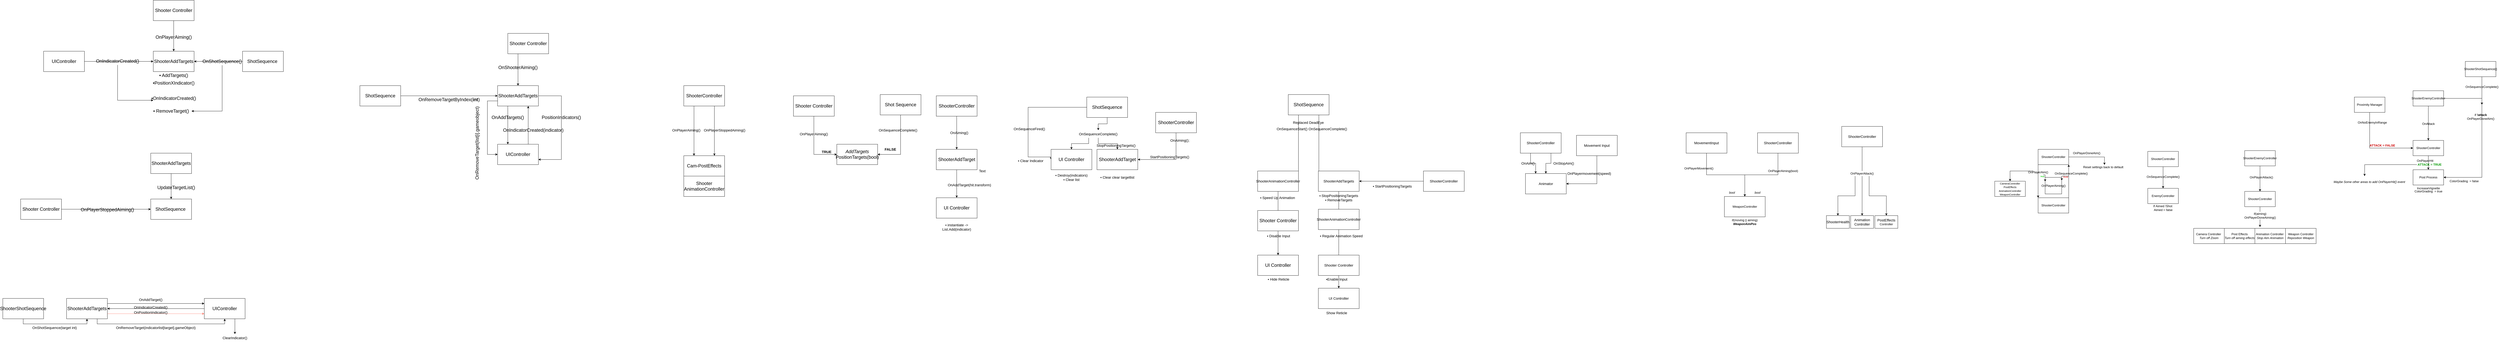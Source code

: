 <mxfile version="14.1.8" type="device"><diagram id="vfDzWjJh1taonCw_QJXi" name="Page-1"><mxGraphModel dx="1287" dy="960" grid="1" gridSize="10" guides="1" tooltips="1" connect="1" arrows="1" fold="1" page="1" pageScale="1" pageWidth="2339" pageHeight="3300" math="1" shadow="0"><root><mxCell id="0"/><mxCell id="1" parent="0"/><mxCell id="fDVJ5qx7Qw4q9_nwmENI-17" value="OnPlayerAiming()" style="whiteSpace=wrap;html=1;aspect=fixed;" parent="1" vertex="1"><mxGeometry x="8617.5" y="1425" width="65" height="65" as="geometry"/></mxCell><mxCell id="y-dFEjMZastk8MvW8q7d-14" style="edgeStyle=orthogonalEdgeStyle;rounded=0;orthogonalLoop=1;jettySize=auto;html=1;exitX=0.5;exitY=1;exitDx=0;exitDy=0;fontSize=18;" parent="1" source="y-dFEjMZastk8MvW8q7d-1" target="y-dFEjMZastk8MvW8q7d-8" edge="1"><mxGeometry relative="1" as="geometry"/></mxCell><mxCell id="y-dFEjMZastk8MvW8q7d-1" value="&lt;font style=&quot;font-size: 18px;&quot;&gt;Shooter Controller&lt;/font&gt;" style="rounded=0;whiteSpace=wrap;html=1;" parent="1" vertex="1"><mxGeometry x="1200" y="730" width="160" height="80" as="geometry"/></mxCell><mxCell id="y-dFEjMZastk8MvW8q7d-6" value="OnPlayerAiming()" style="text;html=1;strokeColor=none;fillColor=none;align=center;verticalAlign=middle;whiteSpace=wrap;rounded=0;fontSize=18;" parent="1" vertex="1"><mxGeometry x="1210" y="860" width="140" height="30" as="geometry"/></mxCell><mxCell id="y-dFEjMZastk8MvW8q7d-8" value="&lt;font style=&quot;font-size: 18px;&quot;&gt;ShooterAddTargets&lt;br&gt;&lt;/font&gt;" style="rounded=0;whiteSpace=wrap;html=1;" parent="1" vertex="1"><mxGeometry x="1200" y="930" width="160" height="80" as="geometry"/></mxCell><mxCell id="y-dFEjMZastk8MvW8q7d-15" value="• AddTargets()" style="text;html=1;strokeColor=none;fillColor=none;align=center;verticalAlign=middle;whiteSpace=wrap;rounded=0;fontSize=18;" parent="1" vertex="1"><mxGeometry x="1210" y="1010" width="140" height="30" as="geometry"/></mxCell><mxCell id="y-dFEjMZastk8MvW8q7d-17" value="•PositionXIndicator()" style="text;html=1;strokeColor=none;fillColor=none;align=center;verticalAlign=middle;whiteSpace=wrap;rounded=0;fontSize=18;" parent="1" vertex="1"><mxGeometry x="1210" y="1040" width="140" height="30" as="geometry"/></mxCell><mxCell id="y-dFEjMZastk8MvW8q7d-20" style="edgeStyle=orthogonalEdgeStyle;rounded=0;orthogonalLoop=1;jettySize=auto;html=1;exitX=1;exitY=0.5;exitDx=0;exitDy=0;fontSize=18;" parent="1" source="y-dFEjMZastk8MvW8q7d-18" target="y-dFEjMZastk8MvW8q7d-8" edge="1"><mxGeometry relative="1" as="geometry"/></mxCell><mxCell id="y-dFEjMZastk8MvW8q7d-18" value="&lt;font style=&quot;font-size: 18px;&quot;&gt;UIController&lt;br&gt;&lt;/font&gt;" style="rounded=0;whiteSpace=wrap;html=1;" parent="1" vertex="1"><mxGeometry x="770" y="930" width="160" height="80" as="geometry"/></mxCell><mxCell id="y-dFEjMZastk8MvW8q7d-28" style="edgeStyle=orthogonalEdgeStyle;rounded=0;orthogonalLoop=1;jettySize=auto;html=1;exitX=0.5;exitY=1;exitDx=0;exitDy=0;entryX=0;entryY=0.75;entryDx=0;entryDy=0;fontSize=18;" parent="1" source="y-dFEjMZastk8MvW8q7d-19" target="y-dFEjMZastk8MvW8q7d-27" edge="1"><mxGeometry relative="1" as="geometry"/></mxCell><mxCell id="y-dFEjMZastk8MvW8q7d-19" value="OnIndicatorCreated()" style="text;html=1;strokeColor=none;fillColor=none;align=center;verticalAlign=middle;whiteSpace=wrap;rounded=0;fontSize=18;" parent="1" vertex="1"><mxGeometry x="990" y="954" width="140" height="30" as="geometry"/></mxCell><mxCell id="y-dFEjMZastk8MvW8q7d-22" style="edgeStyle=orthogonalEdgeStyle;rounded=0;orthogonalLoop=1;jettySize=auto;html=1;exitX=0;exitY=0.5;exitDx=0;exitDy=0;fontSize=18;" parent="1" source="y-dFEjMZastk8MvW8q7d-21" target="y-dFEjMZastk8MvW8q7d-8" edge="1"><mxGeometry relative="1" as="geometry"/></mxCell><mxCell id="y-dFEjMZastk8MvW8q7d-21" value="&lt;font style=&quot;font-size: 18px;&quot;&gt;ShotSequence&amp;nbsp;&lt;br&gt;&lt;/font&gt;" style="rounded=0;whiteSpace=wrap;html=1;" parent="1" vertex="1"><mxGeometry x="1550" y="930" width="160" height="80" as="geometry"/></mxCell><mxCell id="y-dFEjMZastk8MvW8q7d-26" style="edgeStyle=orthogonalEdgeStyle;rounded=0;orthogonalLoop=1;jettySize=auto;html=1;exitX=0.5;exitY=1;exitDx=0;exitDy=0;entryX=1;entryY=0.5;entryDx=0;entryDy=0;fontSize=18;" parent="1" source="y-dFEjMZastk8MvW8q7d-23" target="y-dFEjMZastk8MvW8q7d-24" edge="1"><mxGeometry relative="1" as="geometry"/></mxCell><mxCell id="y-dFEjMZastk8MvW8q7d-23" value="OnShotSequence()" style="text;html=1;strokeColor=none;fillColor=none;align=center;verticalAlign=middle;whiteSpace=wrap;rounded=0;fontSize=18;" parent="1" vertex="1"><mxGeometry x="1400" y="955" width="140" height="30" as="geometry"/></mxCell><mxCell id="y-dFEjMZastk8MvW8q7d-24" value="• RemoveTarget()" style="text;html=1;strokeColor=none;fillColor=none;align=center;verticalAlign=middle;whiteSpace=wrap;rounded=0;fontSize=18;" parent="1" vertex="1"><mxGeometry x="1190" y="1150" width="160" height="30" as="geometry"/></mxCell><mxCell id="y-dFEjMZastk8MvW8q7d-27" value="•OnIndicatorCreated()" style="text;html=1;strokeColor=none;fillColor=none;align=center;verticalAlign=middle;whiteSpace=wrap;rounded=0;fontSize=18;" parent="1" vertex="1"><mxGeometry x="1200" y="1100" width="160" height="30" as="geometry"/></mxCell><mxCell id="y-dFEjMZastk8MvW8q7d-31" value="&lt;font style=&quot;font-size: 18px;&quot;&gt;ShotSequence&amp;nbsp;&lt;br&gt;&lt;/font&gt;" style="rounded=0;whiteSpace=wrap;html=1;" parent="1" vertex="1"><mxGeometry x="1190" y="1510" width="160" height="80" as="geometry"/></mxCell><mxCell id="y-dFEjMZastk8MvW8q7d-33" style="edgeStyle=orthogonalEdgeStyle;rounded=0;orthogonalLoop=1;jettySize=auto;html=1;exitX=0.5;exitY=1;exitDx=0;exitDy=0;fontSize=18;" parent="1" source="y-dFEjMZastk8MvW8q7d-32" target="y-dFEjMZastk8MvW8q7d-31" edge="1"><mxGeometry relative="1" as="geometry"/></mxCell><mxCell id="y-dFEjMZastk8MvW8q7d-32" value="&lt;font style=&quot;font-size: 18px;&quot;&gt;ShooterAddTargets&lt;br&gt;&lt;/font&gt;" style="rounded=0;whiteSpace=wrap;html=1;" parent="1" vertex="1"><mxGeometry x="1190" y="1330" width="160" height="80" as="geometry"/></mxCell><mxCell id="y-dFEjMZastk8MvW8q7d-34" value="UpdateTargetList()" style="text;html=1;strokeColor=none;fillColor=none;align=center;verticalAlign=middle;whiteSpace=wrap;rounded=0;fontSize=18;" parent="1" vertex="1"><mxGeometry x="1210" y="1450" width="160" height="30" as="geometry"/></mxCell><mxCell id="y-dFEjMZastk8MvW8q7d-38" style="edgeStyle=orthogonalEdgeStyle;rounded=0;orthogonalLoop=1;jettySize=auto;html=1;exitX=1;exitY=0.5;exitDx=0;exitDy=0;fontSize=18;" parent="1" source="y-dFEjMZastk8MvW8q7d-36" target="y-dFEjMZastk8MvW8q7d-31" edge="1"><mxGeometry relative="1" as="geometry"/></mxCell><mxCell id="y-dFEjMZastk8MvW8q7d-36" value="&lt;font style=&quot;font-size: 18px;&quot;&gt;Shooter Controller&lt;/font&gt;" style="rounded=0;whiteSpace=wrap;html=1;" parent="1" vertex="1"><mxGeometry x="680" y="1510" width="160" height="80" as="geometry"/></mxCell><mxCell id="y-dFEjMZastk8MvW8q7d-37" value="OnPlayerStoppedAiming()" style="text;html=1;strokeColor=none;fillColor=none;align=center;verticalAlign=middle;whiteSpace=wrap;rounded=0;fontSize=18;" parent="1" vertex="1"><mxGeometry x="940" y="1537" width="160" height="30" as="geometry"/></mxCell><mxCell id="y-dFEjMZastk8MvW8q7d-54" style="edgeStyle=orthogonalEdgeStyle;rounded=0;orthogonalLoop=1;jettySize=auto;html=1;exitX=0;exitY=0.5;exitDx=0;exitDy=0;fontSize=14;" parent="1" source="y-dFEjMZastk8MvW8q7d-40" target="y-dFEjMZastk8MvW8q7d-41" edge="1"><mxGeometry relative="1" as="geometry"/></mxCell><mxCell id="y-dFEjMZastk8MvW8q7d-80" style="edgeStyle=orthogonalEdgeStyle;rounded=0;orthogonalLoop=1;jettySize=auto;html=1;exitX=0.75;exitY=1;exitDx=0;exitDy=0;fontSize=14;strokeColor=#000000;" parent="1" source="y-dFEjMZastk8MvW8q7d-40" target="y-dFEjMZastk8MvW8q7d-73" edge="1"><mxGeometry relative="1" as="geometry"/></mxCell><mxCell id="y-dFEjMZastk8MvW8q7d-40" value="&lt;font style=&quot;font-size: 18px;&quot;&gt;UIController&lt;br&gt;&lt;/font&gt;" style="rounded=0;whiteSpace=wrap;html=1;" parent="1" vertex="1"><mxGeometry x="1400" y="1900" width="160" height="80" as="geometry"/></mxCell><mxCell id="y-dFEjMZastk8MvW8q7d-51" style="edgeStyle=orthogonalEdgeStyle;rounded=0;orthogonalLoop=1;jettySize=auto;html=1;exitX=1;exitY=0.25;exitDx=0;exitDy=0;entryX=0;entryY=0.25;entryDx=0;entryDy=0;fontSize=14;" parent="1" source="y-dFEjMZastk8MvW8q7d-41" target="y-dFEjMZastk8MvW8q7d-40" edge="1"><mxGeometry relative="1" as="geometry"/></mxCell><mxCell id="y-dFEjMZastk8MvW8q7d-57" style="edgeStyle=orthogonalEdgeStyle;rounded=0;orthogonalLoop=1;jettySize=auto;html=1;exitX=1;exitY=0.75;exitDx=0;exitDy=0;entryX=0;entryY=0.75;entryDx=0;entryDy=0;fontSize=14;strokeColor=#FF8375;" parent="1" source="y-dFEjMZastk8MvW8q7d-41" target="y-dFEjMZastk8MvW8q7d-40" edge="1"><mxGeometry relative="1" as="geometry"/></mxCell><mxCell id="y-dFEjMZastk8MvW8q7d-77" style="edgeStyle=orthogonalEdgeStyle;rounded=0;orthogonalLoop=1;jettySize=auto;html=1;exitX=0.75;exitY=1;exitDx=0;exitDy=0;entryX=0.5;entryY=1;entryDx=0;entryDy=0;fontSize=14;strokeColor=#000000;" parent="1" source="y-dFEjMZastk8MvW8q7d-41" target="y-dFEjMZastk8MvW8q7d-40" edge="1"><mxGeometry relative="1" as="geometry"/></mxCell><mxCell id="y-dFEjMZastk8MvW8q7d-41" value="&lt;font style=&quot;font-size: 18px;&quot;&gt;ShooterAddTargets&lt;br&gt;&lt;/font&gt;" style="rounded=0;whiteSpace=wrap;html=1;" parent="1" vertex="1"><mxGeometry x="860" y="1900" width="160" height="80" as="geometry"/></mxCell><mxCell id="y-dFEjMZastk8MvW8q7d-52" value="OnAddTarget()" style="text;html=1;strokeColor=none;fillColor=none;align=center;verticalAlign=middle;whiteSpace=wrap;rounded=0;fontSize=14;" parent="1" vertex="1"><mxGeometry x="1160" y="1890" width="60" height="30" as="geometry"/></mxCell><mxCell id="y-dFEjMZastk8MvW8q7d-55" value="OnIndicatorCreated()" style="text;html=1;strokeColor=none;fillColor=none;align=center;verticalAlign=middle;whiteSpace=wrap;rounded=0;fontSize=14;" parent="1" vertex="1"><mxGeometry x="1160" y="1922" width="60" height="25" as="geometry"/></mxCell><mxCell id="y-dFEjMZastk8MvW8q7d-58" value="OnPositionIndicator()" style="text;html=1;strokeColor=none;fillColor=none;align=center;verticalAlign=middle;whiteSpace=wrap;rounded=0;fontSize=14;" parent="1" vertex="1"><mxGeometry x="1160" y="1942" width="60" height="25" as="geometry"/></mxCell><mxCell id="y-dFEjMZastk8MvW8q7d-64" value="OnShotSequence(target int)&amp;nbsp;" style="text;html=1;strokeColor=none;fillColor=none;align=center;verticalAlign=middle;whiteSpace=wrap;rounded=0;fontSize=14;" parent="1" vertex="1"><mxGeometry x="720" y="2000" width="190" height="30" as="geometry"/></mxCell><mxCell id="y-dFEjMZastk8MvW8q7d-73" value="ClearIndicator()" style="text;html=1;strokeColor=none;fillColor=none;align=center;verticalAlign=middle;whiteSpace=wrap;rounded=0;fontSize=14;" parent="1" vertex="1"><mxGeometry x="1490" y="2040" width="60" height="30" as="geometry"/></mxCell><mxCell id="y-dFEjMZastk8MvW8q7d-76" style="edgeStyle=orthogonalEdgeStyle;rounded=0;orthogonalLoop=1;jettySize=auto;html=1;exitX=0.5;exitY=1;exitDx=0;exitDy=0;entryX=0.5;entryY=1;entryDx=0;entryDy=0;fontSize=14;strokeColor=#000000;" parent="1" source="y-dFEjMZastk8MvW8q7d-75" target="y-dFEjMZastk8MvW8q7d-41" edge="1"><mxGeometry relative="1" as="geometry"/></mxCell><mxCell id="y-dFEjMZastk8MvW8q7d-75" value="&lt;font style=&quot;font-size: 18px;&quot;&gt;ShooterShotSequence&lt;br&gt;&lt;/font&gt;" style="rounded=0;whiteSpace=wrap;html=1;" parent="1" vertex="1"><mxGeometry x="610" y="1900" width="160" height="80" as="geometry"/></mxCell><mxCell id="y-dFEjMZastk8MvW8q7d-78" value="OnRemoveTarget(indicatorlist[target].gameObject)" style="text;html=1;strokeColor=none;fillColor=none;align=center;verticalAlign=middle;whiteSpace=wrap;rounded=0;fontSize=14;" parent="1" vertex="1"><mxGeometry x="1180" y="2000" width="60" height="30" as="geometry"/></mxCell><mxCell id="y-dFEjMZastk8MvW8q7d-82" style="edgeStyle=orthogonalEdgeStyle;rounded=0;orthogonalLoop=1;jettySize=auto;html=1;exitX=0.25;exitY=1;exitDx=0;exitDy=0;fontSize=14;strokeColor=#000000;" parent="1" source="y-dFEjMZastk8MvW8q7d-81" target="y-dFEjMZastk8MvW8q7d-86" edge="1"><mxGeometry relative="1" as="geometry"><mxPoint x="2630" y="1055" as="targetPoint"/></mxGeometry></mxCell><mxCell id="y-dFEjMZastk8MvW8q7d-81" value="&lt;font style=&quot;font-size: 18px;&quot;&gt;Shooter Controller&lt;/font&gt;" style="rounded=0;whiteSpace=wrap;html=1;" parent="1" vertex="1"><mxGeometry x="2590" y="860" width="160" height="80" as="geometry"/></mxCell><mxCell id="y-dFEjMZastk8MvW8q7d-83" value="OnShooterAiming()" style="text;html=1;strokeColor=none;fillColor=none;align=center;verticalAlign=middle;whiteSpace=wrap;rounded=0;fontSize=18;" parent="1" vertex="1"><mxGeometry x="2560" y="979" width="140" height="30" as="geometry"/></mxCell><mxCell id="y-dFEjMZastk8MvW8q7d-89" style="edgeStyle=orthogonalEdgeStyle;rounded=0;orthogonalLoop=1;jettySize=auto;html=1;exitX=0.25;exitY=1;exitDx=0;exitDy=0;fontSize=14;strokeColor=#000000;entryX=0.25;entryY=0;entryDx=0;entryDy=0;" parent="1" source="y-dFEjMZastk8MvW8q7d-86" target="y-dFEjMZastk8MvW8q7d-91" edge="1"><mxGeometry relative="1" as="geometry"><mxPoint x="2590" y="1245" as="targetPoint"/></mxGeometry></mxCell><mxCell id="y-dFEjMZastk8MvW8q7d-94" style="edgeStyle=orthogonalEdgeStyle;rounded=0;orthogonalLoop=1;jettySize=auto;html=1;exitX=1;exitY=0.5;exitDx=0;exitDy=0;entryX=1;entryY=0.75;entryDx=0;entryDy=0;fontSize=14;strokeColor=#000000;" parent="1" source="y-dFEjMZastk8MvW8q7d-86" target="y-dFEjMZastk8MvW8q7d-91" edge="1"><mxGeometry relative="1" as="geometry"><Array as="points"><mxPoint x="2800" y="1105"/><mxPoint x="2800" y="1355"/></Array></mxGeometry></mxCell><mxCell id="y-dFEjMZastk8MvW8q7d-100" style="edgeStyle=orthogonalEdgeStyle;rounded=0;orthogonalLoop=1;jettySize=auto;html=1;exitX=0;exitY=0.75;exitDx=0;exitDy=0;entryX=0;entryY=0.5;entryDx=0;entryDy=0;fontSize=14;strokeColor=#000000;" parent="1" source="y-dFEjMZastk8MvW8q7d-86" target="y-dFEjMZastk8MvW8q7d-91" edge="1"><mxGeometry relative="1" as="geometry"><Array as="points"><mxPoint x="2510" y="1125"/><mxPoint x="2510" y="1335"/></Array></mxGeometry></mxCell><mxCell id="y-dFEjMZastk8MvW8q7d-86" value="&lt;font style=&quot;font-size: 18px;&quot;&gt;ShooterAddTargets&lt;/font&gt;" style="rounded=0;whiteSpace=wrap;html=1;" parent="1" vertex="1"><mxGeometry x="2550" y="1065" width="160" height="80" as="geometry"/></mxCell><mxCell id="y-dFEjMZastk8MvW8q7d-90" value="OnAddTargets()" style="text;html=1;strokeColor=none;fillColor=none;align=center;verticalAlign=middle;whiteSpace=wrap;rounded=0;fontSize=18;" parent="1" vertex="1"><mxGeometry x="2520" y="1175" width="140" height="30" as="geometry"/></mxCell><mxCell id="y-dFEjMZastk8MvW8q7d-93" style="edgeStyle=orthogonalEdgeStyle;rounded=0;orthogonalLoop=1;jettySize=auto;html=1;exitX=0.75;exitY=0;exitDx=0;exitDy=0;entryX=0.75;entryY=1;entryDx=0;entryDy=0;fontSize=14;strokeColor=#000000;" parent="1" source="y-dFEjMZastk8MvW8q7d-91" target="y-dFEjMZastk8MvW8q7d-86" edge="1"><mxGeometry relative="1" as="geometry"/></mxCell><mxCell id="y-dFEjMZastk8MvW8q7d-91" value="&lt;span style=&quot;font-size: 18px;&quot;&gt;UIController&lt;/span&gt;" style="rounded=0;whiteSpace=wrap;html=1;" parent="1" vertex="1"><mxGeometry x="2550" y="1295" width="160" height="80" as="geometry"/></mxCell><mxCell id="y-dFEjMZastk8MvW8q7d-92" value="OnIndicatorCreated(indicator)" style="text;html=1;strokeColor=none;fillColor=none;align=center;verticalAlign=middle;whiteSpace=wrap;rounded=0;fontSize=18;" parent="1" vertex="1"><mxGeometry x="2620" y="1225" width="140" height="30" as="geometry"/></mxCell><mxCell id="y-dFEjMZastk8MvW8q7d-95" value="PositionIndicators()" style="text;html=1;strokeColor=none;fillColor=none;align=center;verticalAlign=middle;whiteSpace=wrap;rounded=0;fontSize=18;" parent="1" vertex="1"><mxGeometry x="2730" y="1175" width="140" height="30" as="geometry"/></mxCell><mxCell id="y-dFEjMZastk8MvW8q7d-98" style="edgeStyle=orthogonalEdgeStyle;rounded=0;orthogonalLoop=1;jettySize=auto;html=1;exitX=1;exitY=0.5;exitDx=0;exitDy=0;fontSize=14;strokeColor=#000000;" parent="1" source="y-dFEjMZastk8MvW8q7d-97" target="y-dFEjMZastk8MvW8q7d-86" edge="1"><mxGeometry relative="1" as="geometry"/></mxCell><mxCell id="y-dFEjMZastk8MvW8q7d-97" value="&lt;font style=&quot;font-size: 18px;&quot;&gt;ShotSequence&lt;/font&gt;" style="rounded=0;whiteSpace=wrap;html=1;" parent="1" vertex="1"><mxGeometry x="2010" y="1065" width="160" height="80" as="geometry"/></mxCell><mxCell id="y-dFEjMZastk8MvW8q7d-99" value="OnRemoveTargetByIndex(&lt;b&gt;int&lt;/b&gt;)" style="text;html=1;strokeColor=none;fillColor=none;align=center;verticalAlign=middle;whiteSpace=wrap;rounded=0;fontSize=18;" parent="1" vertex="1"><mxGeometry x="2290" y="1105" width="140" height="30" as="geometry"/></mxCell><mxCell id="y-dFEjMZastk8MvW8q7d-101" value="OnRemoveTarget(list[i].gameobject)" style="text;html=1;strokeColor=none;fillColor=none;align=center;verticalAlign=middle;whiteSpace=wrap;rounded=0;fontSize=18;rotation=-90;" parent="1" vertex="1"><mxGeometry x="2400" y="1275" width="140" height="30" as="geometry"/></mxCell><mxCell id="y-dFEjMZastk8MvW8q7d-106" style="edgeStyle=orthogonalEdgeStyle;rounded=0;orthogonalLoop=1;jettySize=auto;html=1;exitX=0.25;exitY=1;exitDx=0;exitDy=0;fontSize=14;strokeColor=#000000;entryX=0.25;entryY=0;entryDx=0;entryDy=0;" parent="1" source="y-dFEjMZastk8MvW8q7d-104" target="y-dFEjMZastk8MvW8q7d-111" edge="1"><mxGeometry relative="1" as="geometry"><mxPoint x="3320" y="1320" as="targetPoint"/></mxGeometry></mxCell><mxCell id="y-dFEjMZastk8MvW8q7d-109" style="edgeStyle=orthogonalEdgeStyle;rounded=0;orthogonalLoop=1;jettySize=auto;html=1;exitX=0.75;exitY=1;exitDx=0;exitDy=0;fontSize=14;strokeColor=#000000;entryX=0.75;entryY=0;entryDx=0;entryDy=0;" parent="1" source="y-dFEjMZastk8MvW8q7d-104" target="y-dFEjMZastk8MvW8q7d-111" edge="1"><mxGeometry relative="1" as="geometry"><mxPoint x="3400" y="1320" as="targetPoint"/></mxGeometry></mxCell><mxCell id="y-dFEjMZastk8MvW8q7d-104" value="&lt;span style=&quot;font-size: 18px;&quot;&gt;ShooterController&lt;/span&gt;" style="rounded=0;whiteSpace=wrap;html=1;" parent="1" vertex="1"><mxGeometry x="3280" y="1065" width="160" height="80" as="geometry"/></mxCell><mxCell id="y-dFEjMZastk8MvW8q7d-107" value="OnPlayerAiming()" style="text;html=1;strokeColor=none;fillColor=none;align=center;verticalAlign=middle;whiteSpace=wrap;rounded=0;fontSize=14;" parent="1" vertex="1"><mxGeometry x="3260" y="1225" width="60" height="30" as="geometry"/></mxCell><mxCell id="y-dFEjMZastk8MvW8q7d-108" value="OnPlayerStoppedAiming()" style="text;html=1;strokeColor=none;fillColor=none;align=center;verticalAlign=middle;whiteSpace=wrap;rounded=0;fontSize=14;" parent="1" vertex="1"><mxGeometry x="3410" y="1225" width="60" height="30" as="geometry"/></mxCell><mxCell id="y-dFEjMZastk8MvW8q7d-111" value="&lt;span style=&quot;font-size: 18px;&quot;&gt;Cam-PostEffects&lt;/span&gt;" style="rounded=0;whiteSpace=wrap;html=1;" parent="1" vertex="1"><mxGeometry x="3280" y="1340" width="160" height="80" as="geometry"/></mxCell><mxCell id="y-dFEjMZastk8MvW8q7d-112" value="&lt;span style=&quot;font-size: 18px;&quot;&gt;Shooter&lt;br&gt;AnimationController&lt;/span&gt;" style="rounded=0;whiteSpace=wrap;html=1;" parent="1" vertex="1"><mxGeometry x="3280" y="1420" width="160" height="80" as="geometry"/></mxCell><mxCell id="y-dFEjMZastk8MvW8q7d-117" style="edgeStyle=orthogonalEdgeStyle;rounded=0;orthogonalLoop=1;jettySize=auto;html=1;exitX=0.5;exitY=1;exitDx=0;exitDy=0;entryX=0;entryY=0.5;entryDx=0;entryDy=0;fontSize=14;strokeColor=#000000;" parent="1" source="y-dFEjMZastk8MvW8q7d-114" target="y-dFEjMZastk8MvW8q7d-116" edge="1"><mxGeometry relative="1" as="geometry"/></mxCell><mxCell id="y-dFEjMZastk8MvW8q7d-114" value="&lt;span style=&quot;font-size: 18px;&quot;&gt;Shooter Controller&lt;/span&gt;" style="rounded=0;whiteSpace=wrap;html=1;" parent="1" vertex="1"><mxGeometry x="3710" y="1105" width="160" height="80" as="geometry"/></mxCell><mxCell id="y-dFEjMZastk8MvW8q7d-122" style="edgeStyle=orthogonalEdgeStyle;rounded=0;orthogonalLoop=1;jettySize=auto;html=1;exitX=0.5;exitY=1;exitDx=0;exitDy=0;entryX=1;entryY=0.5;entryDx=0;entryDy=0;fontSize=14;strokeColor=#000000;" parent="1" source="y-dFEjMZastk8MvW8q7d-115" target="y-dFEjMZastk8MvW8q7d-116" edge="1"><mxGeometry relative="1" as="geometry"/></mxCell><mxCell id="y-dFEjMZastk8MvW8q7d-115" value="&lt;span style=&quot;font-size: 18px;&quot;&gt;Shot Sequence&lt;/span&gt;" style="rounded=0;whiteSpace=wrap;html=1;" parent="1" vertex="1"><mxGeometry x="4050" y="1100" width="160" height="80" as="geometry"/></mxCell><mxCell id="y-dFEjMZastk8MvW8q7d-116" value="&lt;span style=&quot;font-size: 18px;&quot;&gt;&lt;i&gt;AddTargets&lt;/i&gt;&lt;br&gt;PositionTargets(bool)&lt;br&gt;&lt;/span&gt;" style="rounded=0;whiteSpace=wrap;html=1;" parent="1" vertex="1"><mxGeometry x="3880" y="1295" width="160" height="80" as="geometry"/></mxCell><mxCell id="y-dFEjMZastk8MvW8q7d-118" value="OnPlayerAiming()" style="text;html=1;strokeColor=none;fillColor=none;align=center;verticalAlign=middle;whiteSpace=wrap;rounded=0;fontSize=14;" parent="1" vertex="1"><mxGeometry x="3760" y="1240" width="60" height="30" as="geometry"/></mxCell><mxCell id="y-dFEjMZastk8MvW8q7d-120" value="&lt;b&gt;TRUE&lt;/b&gt;" style="text;html=1;strokeColor=none;fillColor=none;align=center;verticalAlign=middle;whiteSpace=wrap;rounded=0;fontSize=14;" parent="1" vertex="1"><mxGeometry x="3810" y="1310" width="60" height="30" as="geometry"/></mxCell><mxCell id="y-dFEjMZastk8MvW8q7d-123" value="&lt;b&gt;FALSE&lt;/b&gt;" style="text;html=1;strokeColor=none;fillColor=none;align=center;verticalAlign=middle;whiteSpace=wrap;rounded=0;fontSize=14;" parent="1" vertex="1"><mxGeometry x="4060" y="1300" width="60" height="30" as="geometry"/></mxCell><mxCell id="y-dFEjMZastk8MvW8q7d-135" style="edgeStyle=orthogonalEdgeStyle;rounded=0;orthogonalLoop=1;jettySize=auto;html=1;exitX=0.5;exitY=1;exitDx=0;exitDy=0;fontSize=14;strokeColor=#000000;" parent="1" source="y-dFEjMZastk8MvW8q7d-125" target="y-dFEjMZastk8MvW8q7d-130" edge="1"><mxGeometry relative="1" as="geometry"/></mxCell><mxCell id="y-dFEjMZastk8MvW8q7d-125" value="&lt;span style=&quot;font-size: 18px;&quot;&gt;ShooterController&lt;/span&gt;" style="rounded=0;whiteSpace=wrap;html=1;" parent="1" vertex="1"><mxGeometry x="4270" y="1105" width="160" height="80" as="geometry"/></mxCell><mxCell id="y-dFEjMZastk8MvW8q7d-133" style="edgeStyle=orthogonalEdgeStyle;rounded=0;orthogonalLoop=1;jettySize=auto;html=1;exitX=0.5;exitY=1;exitDx=0;exitDy=0;fontSize=14;strokeColor=#000000;" parent="1" source="y-dFEjMZastk8MvW8q7d-130" edge="1"><mxGeometry relative="1" as="geometry"><mxPoint x="4350" y="1505" as="targetPoint"/></mxGeometry></mxCell><mxCell id="y-dFEjMZastk8MvW8q7d-130" value="&lt;span style=&quot;font-size: 18px;&quot;&gt;ShooterAddTarget&lt;/span&gt;" style="rounded=0;whiteSpace=wrap;html=1;" parent="1" vertex="1"><mxGeometry x="4270" y="1315" width="160" height="80" as="geometry"/></mxCell><mxCell id="y-dFEjMZastk8MvW8q7d-134" value="OnAiming()" style="text;html=1;strokeColor=none;fillColor=none;align=center;verticalAlign=middle;whiteSpace=wrap;rounded=0;fontSize=14;" parent="1" vertex="1"><mxGeometry x="4330" y="1235" width="60" height="30" as="geometry"/></mxCell><mxCell id="y-dFEjMZastk8MvW8q7d-136" value="OnAddTarget(hit.transform)" style="text;html=1;strokeColor=none;fillColor=none;align=center;verticalAlign=middle;whiteSpace=wrap;rounded=0;fontSize=14;" parent="1" vertex="1"><mxGeometry x="4370" y="1440" width="60" height="30" as="geometry"/></mxCell><mxCell id="y-dFEjMZastk8MvW8q7d-137" value="&lt;span style=&quot;font-size: 18px;&quot;&gt;UI Controller&lt;/span&gt;" style="rounded=0;whiteSpace=wrap;html=1;" parent="1" vertex="1"><mxGeometry x="4270" y="1505" width="160" height="80" as="geometry"/></mxCell><mxCell id="y-dFEjMZastk8MvW8q7d-138" value="• instantiate -&amp;gt; List.Add(indicator)" style="text;html=1;strokeColor=none;fillColor=none;align=center;verticalAlign=middle;whiteSpace=wrap;rounded=0;fontSize=14;" parent="1" vertex="1"><mxGeometry x="4285" y="1605" width="130" height="30" as="geometry"/></mxCell><mxCell id="y-dFEjMZastk8MvW8q7d-140" value="OnSequenceComplete()" style="text;html=1;strokeColor=none;fillColor=none;align=center;verticalAlign=middle;whiteSpace=wrap;rounded=0;fontSize=14;" parent="1" vertex="1"><mxGeometry x="4090" y="1225" width="60" height="30" as="geometry"/></mxCell><mxCell id="y-dFEjMZastk8MvW8q7d-141" value="Text" style="text;html=1;align=center;verticalAlign=middle;resizable=0;points=[];autosize=1;strokeColor=none;fillColor=none;fontSize=14;" parent="1" vertex="1"><mxGeometry x="4430" y="1390" width="40" height="20" as="geometry"/></mxCell><mxCell id="y-dFEjMZastk8MvW8q7d-149" style="edgeStyle=orthogonalEdgeStyle;rounded=0;orthogonalLoop=1;jettySize=auto;html=1;exitX=0;exitY=0.5;exitDx=0;exitDy=0;entryX=0;entryY=0.5;entryDx=0;entryDy=0;fontSize=14;strokeColor=#000000;" parent="1" source="y-dFEjMZastk8MvW8q7d-142" target="y-dFEjMZastk8MvW8q7d-144" edge="1"><mxGeometry relative="1" as="geometry"><Array as="points"><mxPoint x="4630" y="1150"/><mxPoint x="4630" y="1345"/></Array></mxGeometry></mxCell><mxCell id="y-dFEjMZastk8MvW8q7d-157" style="edgeStyle=orthogonalEdgeStyle;rounded=0;orthogonalLoop=1;jettySize=auto;html=1;exitX=0.5;exitY=1;exitDx=0;exitDy=0;fontSize=14;strokeColor=#000000;" parent="1" source="y-dFEjMZastk8MvW8q7d-142" target="y-dFEjMZastk8MvW8q7d-151" edge="1"><mxGeometry relative="1" as="geometry"/></mxCell><mxCell id="y-dFEjMZastk8MvW8q7d-142" value="&lt;span style=&quot;font-size: 18px;&quot;&gt;ShotSequence&lt;/span&gt;" style="rounded=0;whiteSpace=wrap;html=1;" parent="1" vertex="1"><mxGeometry x="4860" y="1110" width="160" height="80" as="geometry"/></mxCell><mxCell id="y-dFEjMZastk8MvW8q7d-143" value="&lt;span style=&quot;font-size: 18px;&quot;&gt;ShooterAddTarget&lt;/span&gt;" style="rounded=0;whiteSpace=wrap;html=1;" parent="1" vertex="1"><mxGeometry x="4900" y="1315" width="160" height="80" as="geometry"/></mxCell><mxCell id="y-dFEjMZastk8MvW8q7d-144" value="&lt;span style=&quot;font-size: 18px;&quot;&gt;UI Controller&lt;/span&gt;" style="rounded=0;whiteSpace=wrap;html=1;" parent="1" vertex="1"><mxGeometry x="4720" y="1315" width="160" height="80" as="geometry"/></mxCell><mxCell id="y-dFEjMZastk8MvW8q7d-145" value="OnSequenceFired()" style="text;html=1;strokeColor=none;fillColor=none;align=center;verticalAlign=middle;whiteSpace=wrap;rounded=0;fontSize=14;" parent="1" vertex="1"><mxGeometry x="4560" y="1220" width="150" height="30" as="geometry"/></mxCell><mxCell id="y-dFEjMZastk8MvW8q7d-150" value="• Clear Indicator" style="text;html=1;strokeColor=none;fillColor=none;align=center;verticalAlign=middle;whiteSpace=wrap;rounded=0;fontSize=14;" parent="1" vertex="1"><mxGeometry x="4580" y="1345" width="120" height="30" as="geometry"/></mxCell><mxCell id="y-dFEjMZastk8MvW8q7d-153" style="edgeStyle=orthogonalEdgeStyle;rounded=0;orthogonalLoop=1;jettySize=auto;html=1;exitX=0.25;exitY=1;exitDx=0;exitDy=0;fontSize=14;strokeColor=#000000;" parent="1" source="y-dFEjMZastk8MvW8q7d-151" target="y-dFEjMZastk8MvW8q7d-144" edge="1"><mxGeometry relative="1" as="geometry"/></mxCell><mxCell id="y-dFEjMZastk8MvW8q7d-154" style="edgeStyle=orthogonalEdgeStyle;rounded=0;orthogonalLoop=1;jettySize=auto;html=1;exitX=0.5;exitY=1;exitDx=0;exitDy=0;fontSize=14;strokeColor=#000000;" parent="1" source="y-dFEjMZastk8MvW8q7d-151" target="y-dFEjMZastk8MvW8q7d-143" edge="1"><mxGeometry relative="1" as="geometry"/></mxCell><mxCell id="y-dFEjMZastk8MvW8q7d-151" value="OnSequenceComplete()" style="text;html=1;strokeColor=none;fillColor=none;align=center;verticalAlign=middle;whiteSpace=wrap;rounded=0;fontSize=14;" parent="1" vertex="1"><mxGeometry x="4830" y="1240" width="150" height="30" as="geometry"/></mxCell><mxCell id="y-dFEjMZastk8MvW8q7d-158" value="StopPositioningTargets()" style="text;html=1;strokeColor=none;fillColor=none;align=center;verticalAlign=middle;whiteSpace=wrap;rounded=0;fontSize=14;" parent="1" vertex="1"><mxGeometry x="4900" y="1285" width="150" height="30" as="geometry"/></mxCell><mxCell id="y-dFEjMZastk8MvW8q7d-159" value="• Destroy(indicators)&lt;br&gt;• Clear list" style="text;html=1;strokeColor=none;fillColor=none;align=center;verticalAlign=middle;whiteSpace=wrap;rounded=0;fontSize=14;" parent="1" vertex="1"><mxGeometry x="4725" y="1410" width="150" height="30" as="geometry"/></mxCell><mxCell id="y-dFEjMZastk8MvW8q7d-160" value="• Clear clear targetlist" style="text;html=1;strokeColor=none;fillColor=none;align=center;verticalAlign=middle;whiteSpace=wrap;rounded=0;fontSize=14;" parent="1" vertex="1"><mxGeometry x="4905" y="1410" width="150" height="30" as="geometry"/></mxCell><mxCell id="y-dFEjMZastk8MvW8q7d-162" style="edgeStyle=orthogonalEdgeStyle;rounded=0;orthogonalLoop=1;jettySize=auto;html=1;exitX=0.5;exitY=1;exitDx=0;exitDy=0;entryX=1;entryY=0.5;entryDx=0;entryDy=0;fontSize=14;strokeColor=#000000;" parent="1" source="y-dFEjMZastk8MvW8q7d-161" target="y-dFEjMZastk8MvW8q7d-143" edge="1"><mxGeometry relative="1" as="geometry"/></mxCell><mxCell id="y-dFEjMZastk8MvW8q7d-161" value="&lt;span style=&quot;font-size: 18px;&quot;&gt;ShooterController&lt;/span&gt;" style="rounded=0;whiteSpace=wrap;html=1;" parent="1" vertex="1"><mxGeometry x="5130" y="1170" width="160" height="80" as="geometry"/></mxCell><mxCell id="y-dFEjMZastk8MvW8q7d-163" value="OnAiming();" style="text;html=1;strokeColor=none;fillColor=none;align=center;verticalAlign=middle;whiteSpace=wrap;rounded=0;fontSize=14;" parent="1" vertex="1"><mxGeometry x="5150" y="1265" width="150" height="30" as="geometry"/></mxCell><mxCell id="y-dFEjMZastk8MvW8q7d-164" value="StartPositioningTargets()" style="text;html=1;strokeColor=none;fillColor=none;align=center;verticalAlign=middle;whiteSpace=wrap;rounded=0;fontSize=14;" parent="1" vertex="1"><mxGeometry x="5110" y="1330" width="150" height="30" as="geometry"/></mxCell><mxCell id="y-dFEjMZastk8MvW8q7d-181" style="edgeStyle=orthogonalEdgeStyle;rounded=0;orthogonalLoop=1;jettySize=auto;html=1;exitX=0.25;exitY=1;exitDx=0;exitDy=0;fontSize=14;strokeColor=#000000;" parent="1" source="y-dFEjMZastk8MvW8q7d-165" target="y-dFEjMZastk8MvW8q7d-172" edge="1"><mxGeometry relative="1" as="geometry"/></mxCell><mxCell id="y-dFEjMZastk8MvW8q7d-183" style="edgeStyle=orthogonalEdgeStyle;rounded=0;orthogonalLoop=1;jettySize=auto;html=1;exitX=0.75;exitY=1;exitDx=0;exitDy=0;fontSize=14;strokeColor=#000000;" parent="1" source="y-dFEjMZastk8MvW8q7d-165" target="y-dFEjMZastk8MvW8q7d-180" edge="1"><mxGeometry relative="1" as="geometry"><Array as="points"><mxPoint x="5770" y="1450"/><mxPoint x="5848" y="1450"/></Array></mxGeometry></mxCell><mxCell id="y-dFEjMZastk8MvW8q7d-165" value="&lt;span style=&quot;font-size: 18px;&quot;&gt;ShotSequence&lt;/span&gt;" style="rounded=0;whiteSpace=wrap;html=1;" parent="1" vertex="1"><mxGeometry x="5650" y="1100" width="160" height="80" as="geometry"/></mxCell><mxCell id="y-dFEjMZastk8MvW8q7d-168" value="OnSequenceStart()" style="text;html=1;strokeColor=none;fillColor=none;align=center;verticalAlign=middle;whiteSpace=wrap;rounded=0;fontSize=14;" parent="1" vertex="1"><mxGeometry x="5590" y="1220" width="150" height="30" as="geometry"/></mxCell><mxCell id="y-dFEjMZastk8MvW8q7d-169" value="OnSequenceComplete()" style="text;html=1;strokeColor=none;fillColor=none;align=center;verticalAlign=middle;whiteSpace=wrap;rounded=0;fontSize=14;" parent="1" vertex="1"><mxGeometry x="5730" y="1220" width="150" height="30" as="geometry"/></mxCell><mxCell id="y-dFEjMZastk8MvW8q7d-173" style="edgeStyle=orthogonalEdgeStyle;rounded=0;orthogonalLoop=1;jettySize=auto;html=1;exitX=0.5;exitY=1;exitDx=0;exitDy=0;fontSize=14;strokeColor=#000000;startArrow=none;" parent="1" source="y-dFEjMZastk8MvW8q7d-171" target="y-dFEjMZastk8MvW8q7d-172" edge="1"><mxGeometry relative="1" as="geometry"/></mxCell><mxCell id="y-dFEjMZastk8MvW8q7d-170" value="&lt;font style=&quot;font-size: 14px;&quot;&gt;ShooterAnimationController&lt;/font&gt;" style="rounded=0;whiteSpace=wrap;html=1;" parent="1" vertex="1"><mxGeometry x="5530" y="1400" width="160" height="80" as="geometry"/></mxCell><mxCell id="y-dFEjMZastk8MvW8q7d-172" value="&lt;span style=&quot;font-size: 18px;&quot;&gt;UI Controller&lt;/span&gt;" style="rounded=0;whiteSpace=wrap;html=1;" parent="1" vertex="1"><mxGeometry x="5530" y="1730" width="160" height="80" as="geometry"/></mxCell><mxCell id="y-dFEjMZastk8MvW8q7d-171" value="&lt;span style=&quot;font-size: 18px;&quot;&gt;Shooter Controller&lt;/span&gt;" style="rounded=0;whiteSpace=wrap;html=1;" parent="1" vertex="1"><mxGeometry x="5530" y="1555" width="160" height="80" as="geometry"/></mxCell><mxCell id="y-dFEjMZastk8MvW8q7d-174" value="" style="edgeStyle=orthogonalEdgeStyle;rounded=0;orthogonalLoop=1;jettySize=auto;html=1;exitX=0.5;exitY=1;exitDx=0;exitDy=0;fontSize=14;strokeColor=#000000;endArrow=none;" parent="1" source="y-dFEjMZastk8MvW8q7d-170" target="y-dFEjMZastk8MvW8q7d-171" edge="1"><mxGeometry relative="1" as="geometry"><mxPoint x="5610" y="1480" as="sourcePoint"/><mxPoint x="5610" y="1670" as="targetPoint"/></mxGeometry></mxCell><mxCell id="y-dFEjMZastk8MvW8q7d-175" value="&lt;font style=&quot;font-size: 14px;&quot;&gt;ShooterAddTargets&lt;/font&gt;" style="rounded=0;whiteSpace=wrap;html=1;" parent="1" vertex="1"><mxGeometry x="5768" y="1400" width="160" height="80" as="geometry"/></mxCell><mxCell id="y-dFEjMZastk8MvW8q7d-176" value="Replaced DeadEye" style="text;html=1;strokeColor=none;fillColor=none;align=center;verticalAlign=middle;whiteSpace=wrap;rounded=0;fontSize=14;" parent="1" vertex="1"><mxGeometry x="5654" y="1195" width="150" height="30" as="geometry"/></mxCell><mxCell id="y-dFEjMZastk8MvW8q7d-178" value="&lt;font style=&quot;font-size: 14px;&quot;&gt;ShooterAnimationController&lt;/font&gt;" style="rounded=0;whiteSpace=wrap;html=1;" parent="1" vertex="1"><mxGeometry x="5768" y="1550" width="160" height="80" as="geometry"/></mxCell><mxCell id="y-dFEjMZastk8MvW8q7d-179" value="&lt;font style=&quot;font-size: 14px;&quot;&gt;Shooter Controller&lt;/font&gt;" style="rounded=0;whiteSpace=wrap;html=1;" parent="1" vertex="1"><mxGeometry x="5768" y="1730" width="160" height="80" as="geometry"/></mxCell><mxCell id="y-dFEjMZastk8MvW8q7d-180" value="&lt;font style=&quot;font-size: 14px;&quot;&gt;UI Controller&lt;/font&gt;" style="rounded=0;whiteSpace=wrap;html=1;" parent="1" vertex="1"><mxGeometry x="5768" y="1860" width="160" height="80" as="geometry"/></mxCell><mxCell id="y-dFEjMZastk8MvW8q7d-186" value="• Speed Up Animation&amp;nbsp;" style="text;html=1;strokeColor=none;fillColor=none;align=center;verticalAlign=middle;whiteSpace=wrap;rounded=0;fontSize=14;" parent="1" vertex="1"><mxGeometry x="5510" y="1490" width="200" height="30" as="geometry"/></mxCell><mxCell id="y-dFEjMZastk8MvW8q7d-187" value="&amp;nbsp;• Disable Input" style="text;html=1;strokeColor=none;fillColor=none;align=center;verticalAlign=middle;whiteSpace=wrap;rounded=0;fontSize=14;" parent="1" vertex="1"><mxGeometry x="5510" y="1640" width="200" height="30" as="geometry"/></mxCell><mxCell id="y-dFEjMZastk8MvW8q7d-188" value="&amp;nbsp;• Hide Reticle" style="text;html=1;strokeColor=none;fillColor=none;align=center;verticalAlign=middle;whiteSpace=wrap;rounded=0;fontSize=14;" parent="1" vertex="1"><mxGeometry x="5510" y="1810" width="200" height="30" as="geometry"/></mxCell><mxCell id="y-dFEjMZastk8MvW8q7d-189" value="• StopPositioningTargets&lt;br&gt;• RemoveTargets" style="text;html=1;strokeColor=none;fillColor=none;align=center;verticalAlign=middle;whiteSpace=wrap;rounded=0;fontSize=14;" parent="1" vertex="1"><mxGeometry x="5748" y="1490" width="200" height="30" as="geometry"/></mxCell><mxCell id="y-dFEjMZastk8MvW8q7d-190" value="• Regular Animation Speed" style="text;html=1;strokeColor=none;fillColor=none;align=center;verticalAlign=middle;whiteSpace=wrap;rounded=0;fontSize=14;" parent="1" vertex="1"><mxGeometry x="5758" y="1640" width="200" height="30" as="geometry"/></mxCell><mxCell id="y-dFEjMZastk8MvW8q7d-191" value="•Enable Input" style="text;html=1;strokeColor=none;fillColor=none;align=center;verticalAlign=middle;whiteSpace=wrap;rounded=0;fontSize=14;" parent="1" vertex="1"><mxGeometry x="5740" y="1810" width="200" height="30" as="geometry"/></mxCell><mxCell id="y-dFEjMZastk8MvW8q7d-192" value="Show Reticle" style="text;html=1;strokeColor=none;fillColor=none;align=center;verticalAlign=middle;whiteSpace=wrap;rounded=0;fontSize=14;" parent="1" vertex="1"><mxGeometry x="5740" y="1942" width="200" height="30" as="geometry"/></mxCell><mxCell id="y-dFEjMZastk8MvW8q7d-194" style="edgeStyle=orthogonalEdgeStyle;rounded=0;orthogonalLoop=1;jettySize=auto;html=1;exitX=0;exitY=0.5;exitDx=0;exitDy=0;entryX=1;entryY=0.5;entryDx=0;entryDy=0;fontSize=14;strokeColor=#000000;" parent="1" source="y-dFEjMZastk8MvW8q7d-193" target="y-dFEjMZastk8MvW8q7d-175" edge="1"><mxGeometry relative="1" as="geometry"/></mxCell><mxCell id="y-dFEjMZastk8MvW8q7d-193" value="&lt;span style=&quot;font-size: 14px;&quot;&gt;ShooterController&lt;/span&gt;" style="rounded=0;whiteSpace=wrap;html=1;" parent="1" vertex="1"><mxGeometry x="6180" y="1400" width="160" height="80" as="geometry"/></mxCell><mxCell id="y-dFEjMZastk8MvW8q7d-195" value="• StartPositioningTargets" style="text;html=1;strokeColor=none;fillColor=none;align=center;verticalAlign=middle;whiteSpace=wrap;rounded=0;fontSize=14;" parent="1" vertex="1"><mxGeometry x="5958" y="1445" width="200" height="30" as="geometry"/></mxCell><mxCell id="y-dFEjMZastk8MvW8q7d-196" value="&lt;span style=&quot;font-size: 14px;&quot;&gt;Animator&lt;/span&gt;" style="rounded=0;whiteSpace=wrap;html=1;" parent="1" vertex="1"><mxGeometry x="6580" y="1410" width="160" height="80" as="geometry"/></mxCell><mxCell id="y-dFEjMZastk8MvW8q7d-199" style="edgeStyle=orthogonalEdgeStyle;rounded=0;orthogonalLoop=1;jettySize=auto;html=1;exitX=0.25;exitY=1;exitDx=0;exitDy=0;entryX=0.25;entryY=0;entryDx=0;entryDy=0;fontSize=14;strokeColor=#000000;" parent="1" source="y-dFEjMZastk8MvW8q7d-197" target="y-dFEjMZastk8MvW8q7d-196" edge="1"><mxGeometry relative="1" as="geometry"/></mxCell><mxCell id="y-dFEjMZastk8MvW8q7d-204" style="edgeStyle=orthogonalEdgeStyle;rounded=0;orthogonalLoop=1;jettySize=auto;html=1;exitX=0.75;exitY=1;exitDx=0;exitDy=0;entryX=0.5;entryY=0;entryDx=0;entryDy=0;fontSize=14;strokeColor=#000000;" parent="1" source="y-dFEjMZastk8MvW8q7d-197" target="y-dFEjMZastk8MvW8q7d-196" edge="1"><mxGeometry relative="1" as="geometry"/></mxCell><mxCell id="y-dFEjMZastk8MvW8q7d-197" value="&lt;span style=&quot;font-size: 14px;&quot;&gt;ShooterController&lt;/span&gt;" style="rounded=0;whiteSpace=wrap;html=1;" parent="1" vertex="1"><mxGeometry x="6560" y="1250" width="160" height="80" as="geometry"/></mxCell><mxCell id="y-dFEjMZastk8MvW8q7d-198" value="OnAim()" style="text;html=1;strokeColor=none;fillColor=none;align=center;verticalAlign=middle;whiteSpace=wrap;rounded=0;fontSize=14;" parent="1" vertex="1"><mxGeometry x="6490" y="1355" width="200" height="30" as="geometry"/></mxCell><mxCell id="y-dFEjMZastk8MvW8q7d-200" value="OnStopAim()" style="text;html=1;strokeColor=none;fillColor=none;align=center;verticalAlign=middle;whiteSpace=wrap;rounded=0;fontSize=14;" parent="1" vertex="1"><mxGeometry x="6630" y="1355" width="200" height="30" as="geometry"/></mxCell><mxCell id="y-dFEjMZastk8MvW8q7d-202" style="edgeStyle=orthogonalEdgeStyle;rounded=0;orthogonalLoop=1;jettySize=auto;html=1;exitX=0.5;exitY=1;exitDx=0;exitDy=0;entryX=1;entryY=0.5;entryDx=0;entryDy=0;fontSize=14;strokeColor=#000000;" parent="1" source="y-dFEjMZastk8MvW8q7d-201" target="y-dFEjMZastk8MvW8q7d-196" edge="1"><mxGeometry relative="1" as="geometry"/></mxCell><mxCell id="y-dFEjMZastk8MvW8q7d-201" value="&lt;span style=&quot;font-size: 14px;&quot;&gt;Movement Input&lt;/span&gt;" style="rounded=0;whiteSpace=wrap;html=1;" parent="1" vertex="1"><mxGeometry x="6780" y="1260" width="160" height="80" as="geometry"/></mxCell><mxCell id="y-dFEjMZastk8MvW8q7d-203" value="OnPlayermovement(speed)" style="text;html=1;strokeColor=none;fillColor=none;align=center;verticalAlign=middle;whiteSpace=wrap;rounded=0;fontSize=14;" parent="1" vertex="1"><mxGeometry x="6730" y="1395" width="200" height="30" as="geometry"/></mxCell><mxCell id="OCni3h_fL6xT9Nvoc_Pi-11" style="edgeStyle=orthogonalEdgeStyle;rounded=0;orthogonalLoop=1;jettySize=auto;html=1;exitX=0.5;exitY=1;exitDx=0;exitDy=0;" parent="1" source="OCni3h_fL6xT9Nvoc_Pi-3" target="OCni3h_fL6xT9Nvoc_Pi-5" edge="1"><mxGeometry relative="1" as="geometry"/></mxCell><mxCell id="OCni3h_fL6xT9Nvoc_Pi-3" value="&lt;span style=&quot;font-size: 14px;&quot;&gt;MovementInput&lt;/span&gt;" style="rounded=0;whiteSpace=wrap;html=1;" parent="1" vertex="1"><mxGeometry x="7210" y="1250" width="160" height="80" as="geometry"/></mxCell><mxCell id="OCni3h_fL6xT9Nvoc_Pi-7" style="edgeStyle=orthogonalEdgeStyle;rounded=0;orthogonalLoop=1;jettySize=auto;html=1;exitX=0.5;exitY=1;exitDx=0;exitDy=0;" parent="1" source="OCni3h_fL6xT9Nvoc_Pi-4" target="OCni3h_fL6xT9Nvoc_Pi-5" edge="1"><mxGeometry relative="1" as="geometry"/></mxCell><mxCell id="OCni3h_fL6xT9Nvoc_Pi-4" value="&lt;span style=&quot;font-size: 14px;&quot;&gt;ShooterController&lt;/span&gt;" style="rounded=0;whiteSpace=wrap;html=1;" parent="1" vertex="1"><mxGeometry x="7490" y="1250" width="160" height="80" as="geometry"/></mxCell><mxCell id="OCni3h_fL6xT9Nvoc_Pi-5" value="WeaponController" style="rounded=0;whiteSpace=wrap;html=1;" parent="1" vertex="1"><mxGeometry x="7360" y="1500" width="160" height="80" as="geometry"/></mxCell><mxCell id="OCni3h_fL6xT9Nvoc_Pi-8" value="OnPlayerAiming(bool)" style="text;html=1;strokeColor=none;fillColor=none;align=center;verticalAlign=middle;whiteSpace=wrap;rounded=0;" parent="1" vertex="1"><mxGeometry x="7560" y="1385" width="60" height="30" as="geometry"/></mxCell><mxCell id="OCni3h_fL6xT9Nvoc_Pi-9" value="OnPlayerMovement()" style="text;html=1;strokeColor=none;fillColor=none;align=center;verticalAlign=middle;whiteSpace=wrap;rounded=0;" parent="1" vertex="1"><mxGeometry x="7230" y="1375" width="60" height="30" as="geometry"/></mxCell><mxCell id="OCni3h_fL6xT9Nvoc_Pi-14" value="if(moving || aiming)&lt;br&gt;&lt;b&gt;&lt;i&gt;WeaponAimPos&lt;/i&gt;&lt;/b&gt;" style="text;html=1;strokeColor=none;fillColor=none;align=center;verticalAlign=middle;whiteSpace=wrap;rounded=0;" parent="1" vertex="1"><mxGeometry x="7370" y="1585" width="140" height="30" as="geometry"/></mxCell><mxCell id="OCni3h_fL6xT9Nvoc_Pi-15" value="bool" style="text;html=1;strokeColor=none;fillColor=none;align=center;verticalAlign=middle;whiteSpace=wrap;rounded=0;fontStyle=2" parent="1" vertex="1"><mxGeometry x="7360" y="1470" width="60" height="30" as="geometry"/></mxCell><mxCell id="OCni3h_fL6xT9Nvoc_Pi-17" value="bool" style="text;html=1;strokeColor=none;fillColor=none;align=center;verticalAlign=middle;whiteSpace=wrap;rounded=0;fontStyle=2" parent="1" vertex="1"><mxGeometry x="7460" y="1470" width="60" height="30" as="geometry"/></mxCell><mxCell id="b01UY7qm42Nw3ImiQtUQ-2" style="edgeStyle=orthogonalEdgeStyle;rounded=0;orthogonalLoop=1;jettySize=auto;html=1;exitX=0.5;exitY=1;exitDx=0;exitDy=0;endArrow=none;endFill=0;" parent="1" source="b01UY7qm42Nw3ImiQtUQ-1" target="b01UY7qm42Nw3ImiQtUQ-3" edge="1"><mxGeometry relative="1" as="geometry"><mxPoint x="7900" y="1410" as="targetPoint"/></mxGeometry></mxCell><mxCell id="b01UY7qm42Nw3ImiQtUQ-1" value="&lt;span style=&quot;font-size: 14px;&quot;&gt;ShooterController&lt;/span&gt;" style="rounded=0;whiteSpace=wrap;html=1;" parent="1" vertex="1"><mxGeometry x="7820" y="1225" width="160" height="80" as="geometry"/></mxCell><mxCell id="b01UY7qm42Nw3ImiQtUQ-4" style="edgeStyle=orthogonalEdgeStyle;rounded=0;orthogonalLoop=1;jettySize=auto;html=1;exitX=0.25;exitY=1;exitDx=0;exitDy=0;entryX=0.5;entryY=0;entryDx=0;entryDy=0;" parent="1" source="b01UY7qm42Nw3ImiQtUQ-3" target="b01UY7qm42Nw3ImiQtUQ-7" edge="1"><mxGeometry relative="1" as="geometry"><mxPoint x="7810" y="1570" as="targetPoint"/></mxGeometry></mxCell><mxCell id="b01UY7qm42Nw3ImiQtUQ-5" style="edgeStyle=orthogonalEdgeStyle;rounded=0;orthogonalLoop=1;jettySize=auto;html=1;exitX=0.5;exitY=1;exitDx=0;exitDy=0;entryX=0.5;entryY=0;entryDx=0;entryDy=0;" parent="1" source="b01UY7qm42Nw3ImiQtUQ-3" target="b01UY7qm42Nw3ImiQtUQ-8" edge="1"><mxGeometry relative="1" as="geometry"><mxPoint x="7900" y="1570" as="targetPoint"/></mxGeometry></mxCell><mxCell id="b01UY7qm42Nw3ImiQtUQ-6" style="edgeStyle=orthogonalEdgeStyle;rounded=0;orthogonalLoop=1;jettySize=auto;html=1;exitX=0.75;exitY=1;exitDx=0;exitDy=0;entryX=0.5;entryY=0;entryDx=0;entryDy=0;" parent="1" source="b01UY7qm42Nw3ImiQtUQ-3" target="b01UY7qm42Nw3ImiQtUQ-9" edge="1"><mxGeometry relative="1" as="geometry"><mxPoint x="7980" y="1570" as="targetPoint"/></mxGeometry></mxCell><mxCell id="b01UY7qm42Nw3ImiQtUQ-3" value="&lt;div style=&quot;text-align: justify&quot;&gt;&lt;span&gt;OnPlayerAttack()&lt;/span&gt;&lt;/div&gt;" style="text;html=1;strokeColor=none;fillColor=none;align=center;verticalAlign=middle;whiteSpace=wrap;rounded=0;" parent="1" vertex="1"><mxGeometry x="7845" y="1400" width="110" height="20" as="geometry"/></mxCell><mxCell id="b01UY7qm42Nw3ImiQtUQ-7" value="&lt;span style=&quot;font-size: 14px&quot;&gt;ShooterHealth&lt;/span&gt;" style="rounded=0;whiteSpace=wrap;html=1;" parent="1" vertex="1"><mxGeometry x="7760" y="1575" width="90" height="50" as="geometry"/></mxCell><mxCell id="b01UY7qm42Nw3ImiQtUQ-8" value="&lt;span style=&quot;font-size: 14px&quot;&gt;Animation&lt;br&gt;Controller&lt;/span&gt;" style="rounded=0;whiteSpace=wrap;html=1;" parent="1" vertex="1"><mxGeometry x="7855" y="1575" width="90" height="50" as="geometry"/></mxCell><mxCell id="b01UY7qm42Nw3ImiQtUQ-9" value="&lt;span style=&quot;font-size: 14px&quot;&gt;PostEffects&lt;br&gt;&lt;/span&gt;Controller" style="rounded=0;whiteSpace=wrap;html=1;" parent="1" vertex="1"><mxGeometry x="7950" y="1575" width="90" height="50" as="geometry"/></mxCell><mxCell id="fDVJ5qx7Qw4q9_nwmENI-6" style="edgeStyle=orthogonalEdgeStyle;rounded=0;orthogonalLoop=1;jettySize=auto;html=1;exitX=0;exitY=1;exitDx=0;exitDy=0;entryX=0;entryY=0;entryDx=0;entryDy=0;" parent="1" source="fDVJ5qx7Qw4q9_nwmENI-1" target="fDVJ5qx7Qw4q9_nwmENI-3" edge="1"><mxGeometry relative="1" as="geometry"/></mxCell><mxCell id="fDVJ5qx7Qw4q9_nwmENI-10" style="edgeStyle=orthogonalEdgeStyle;rounded=0;orthogonalLoop=1;jettySize=auto;html=1;exitX=1;exitY=0.5;exitDx=0;exitDy=0;entryX=0.53;entryY=0.05;entryDx=0;entryDy=0;entryPerimeter=0;" parent="1" source="fDVJ5qx7Qw4q9_nwmENI-1" target="fDVJ5qx7Qw4q9_nwmENI-16" edge="1"><mxGeometry relative="1" as="geometry"><mxPoint x="8860" y="1345" as="targetPoint"/></mxGeometry></mxCell><mxCell id="fDVJ5qx7Qw4q9_nwmENI-1" value="ShooterController" style="rounded=0;whiteSpace=wrap;html=1;" parent="1" vertex="1"><mxGeometry x="8590" y="1315" width="120" height="60" as="geometry"/></mxCell><mxCell id="fDVJ5qx7Qw4q9_nwmENI-21" style="edgeStyle=orthogonalEdgeStyle;rounded=0;orthogonalLoop=1;jettySize=auto;html=1;exitX=0;exitY=0.25;exitDx=0;exitDy=0;entryX=0.5;entryY=0;entryDx=0;entryDy=0;" parent="1" source="fDVJ5qx7Qw4q9_nwmENI-2" target="fDVJ5qx7Qw4q9_nwmENI-19" edge="1"><mxGeometry relative="1" as="geometry"/></mxCell><mxCell id="fDVJ5qx7Qw4q9_nwmENI-23" style="edgeStyle=orthogonalEdgeStyle;rounded=0;orthogonalLoop=1;jettySize=auto;html=1;exitX=1;exitY=1;exitDx=0;exitDy=0;entryX=0;entryY=0.25;entryDx=0;entryDy=0;" parent="1" source="fDVJ5qx7Qw4q9_nwmENI-2" target="fDVJ5qx7Qw4q9_nwmENI-17" edge="1"><mxGeometry relative="1" as="geometry"/></mxCell><mxCell id="fDVJ5qx7Qw4q9_nwmENI-2" value="OnPlayerAim()" style="text;html=1;strokeColor=none;fillColor=none;align=center;verticalAlign=middle;whiteSpace=wrap;rounded=0;" parent="1" vertex="1"><mxGeometry x="8570" y="1395" width="40" height="20" as="geometry"/></mxCell><mxCell id="fDVJ5qx7Qw4q9_nwmENI-9" style="edgeStyle=orthogonalEdgeStyle;rounded=0;orthogonalLoop=1;jettySize=auto;html=1;exitX=1;exitY=0;exitDx=0;exitDy=0;entryX=1;entryY=1;entryDx=0;entryDy=0;" parent="1" source="fDVJ5qx7Qw4q9_nwmENI-3" target="fDVJ5qx7Qw4q9_nwmENI-1" edge="1"><mxGeometry relative="1" as="geometry"/></mxCell><mxCell id="fDVJ5qx7Qw4q9_nwmENI-3" value="ShooterController" style="rounded=0;whiteSpace=wrap;html=1;" parent="1" vertex="1"><mxGeometry x="8590" y="1505" width="120" height="60" as="geometry"/></mxCell><mxCell id="fDVJ5qx7Qw4q9_nwmENI-25" style="edgeStyle=orthogonalEdgeStyle;rounded=0;orthogonalLoop=1;jettySize=auto;html=1;exitX=0.25;exitY=1;exitDx=0;exitDy=0;entryX=1.003;entryY=0.187;entryDx=0;entryDy=0;entryPerimeter=0;" parent="1" source="fDVJ5qx7Qw4q9_nwmENI-8" target="fDVJ5qx7Qw4q9_nwmENI-17" edge="1"><mxGeometry relative="1" as="geometry"/></mxCell><mxCell id="fDVJ5qx7Qw4q9_nwmENI-8" value="OnSequenceComplete()" style="text;html=1;strokeColor=none;fillColor=none;align=center;verticalAlign=middle;whiteSpace=wrap;rounded=0;" parent="1" vertex="1"><mxGeometry x="8700" y="1400" width="40" height="20" as="geometry"/></mxCell><mxCell id="fDVJ5qx7Qw4q9_nwmENI-15" value="OnPlayerDoneAim()" style="text;html=1;align=center;verticalAlign=middle;resizable=0;points=[];autosize=1;" parent="1" vertex="1"><mxGeometry x="8720" y="1320" width="120" height="20" as="geometry"/></mxCell><mxCell id="fDVJ5qx7Qw4q9_nwmENI-16" value="Reset settings back to default" style="text;html=1;align=center;verticalAlign=middle;resizable=0;points=[];autosize=1;" parent="1" vertex="1"><mxGeometry x="8760" y="1375" width="170" height="20" as="geometry"/></mxCell><mxCell id="fDVJ5qx7Qw4q9_nwmENI-19" value="&lt;font style=&quot;font-size: 10px&quot;&gt;&lt;font style=&quot;font-size: 10px&quot;&gt;CameraController&lt;br&gt;PostEffects&lt;br&gt;&lt;/font&gt;AnimationController&lt;br&gt;WeaponController&lt;/font&gt;" style="rounded=0;whiteSpace=wrap;html=1;" parent="1" vertex="1"><mxGeometry x="8420" y="1440" width="120" height="60" as="geometry"/></mxCell><mxCell id="fDVJ5qx7Qw4q9_nwmENI-24" value="&lt;font color=&quot;#00cc00&quot; size=&quot;1&quot;&gt;&lt;b style=&quot;font-size: 6px&quot;&gt;TRUE&lt;/b&gt;&lt;/font&gt;" style="text;html=1;strokeColor=none;fillColor=none;align=center;verticalAlign=middle;whiteSpace=wrap;rounded=0;" parent="1" vertex="1"><mxGeometry x="8587" y="1415" width="40" height="10" as="geometry"/></mxCell><mxCell id="fDVJ5qx7Qw4q9_nwmENI-26" value="&lt;font size=&quot;1&quot; color=&quot;#ff0000&quot;&gt;&lt;b style=&quot;font-size: 6px&quot;&gt;FALSE&lt;/b&gt;&lt;/font&gt;" style="text;html=1;strokeColor=none;fillColor=none;align=center;verticalAlign=middle;whiteSpace=wrap;rounded=0;" parent="1" vertex="1"><mxGeometry x="8682.5" y="1417" width="30" height="10" as="geometry"/></mxCell><mxCell id="04yl5iTOpW2f0hP4pshX-4" style="edgeStyle=orthogonalEdgeStyle;rounded=0;orthogonalLoop=1;jettySize=auto;html=1;exitX=0.5;exitY=1;exitDx=0;exitDy=0;" parent="1" source="04yl5iTOpW2f0hP4pshX-1" target="04yl5iTOpW2f0hP4pshX-2" edge="1"><mxGeometry relative="1" as="geometry"/></mxCell><mxCell id="04yl5iTOpW2f0hP4pshX-1" value="ShooterController" style="rounded=0;whiteSpace=wrap;html=1;" parent="1" vertex="1"><mxGeometry x="9020" y="1323" width="120" height="60" as="geometry"/></mxCell><mxCell id="04yl5iTOpW2f0hP4pshX-2" value="EnemyController" style="rounded=0;whiteSpace=wrap;html=1;" parent="1" vertex="1"><mxGeometry x="9020" y="1468" width="120" height="60" as="geometry"/></mxCell><mxCell id="04yl5iTOpW2f0hP4pshX-3" value="OnSequenceComplete()" style="text;html=1;align=center;verticalAlign=middle;resizable=0;points=[];autosize=1;" parent="1" vertex="1"><mxGeometry x="9010" y="1413" width="140" height="20" as="geometry"/></mxCell><mxCell id="04yl5iTOpW2f0hP4pshX-5" value="If Aimed !Shot&amp;nbsp;&lt;br&gt;Aimed = false" style="text;html=1;align=center;verticalAlign=middle;resizable=0;points=[];autosize=1;" parent="1" vertex="1"><mxGeometry x="9035" y="1530" width="90" height="30" as="geometry"/></mxCell><mxCell id="04yl5iTOpW2f0hP4pshX-9" style="edgeStyle=orthogonalEdgeStyle;rounded=0;orthogonalLoop=1;jettySize=auto;html=1;exitX=0.5;exitY=1;exitDx=0;exitDy=0;" parent="1" source="04yl5iTOpW2f0hP4pshX-6" target="04yl5iTOpW2f0hP4pshX-8" edge="1"><mxGeometry relative="1" as="geometry"/></mxCell><mxCell id="04yl5iTOpW2f0hP4pshX-6" value="ShooterEnemyController" style="rounded=0;whiteSpace=wrap;html=1;" parent="1" vertex="1"><mxGeometry x="9400" y="1320" width="120" height="60" as="geometry"/></mxCell><mxCell id="04yl5iTOpW2f0hP4pshX-7" value="OnPlayerAttack()" style="text;html=1;align=center;verticalAlign=middle;resizable=0;points=[];autosize=1;" parent="1" vertex="1"><mxGeometry x="9410" y="1415" width="110" height="20" as="geometry"/></mxCell><mxCell id="04yl5iTOpW2f0hP4pshX-12" style="edgeStyle=orthogonalEdgeStyle;rounded=0;orthogonalLoop=1;jettySize=auto;html=1;exitX=0.5;exitY=1;exitDx=0;exitDy=0;endArrow=none;endFill=0;" parent="1" source="04yl5iTOpW2f0hP4pshX-8" target="04yl5iTOpW2f0hP4pshX-10" edge="1"><mxGeometry relative="1" as="geometry"/></mxCell><mxCell id="04yl5iTOpW2f0hP4pshX-8" value="ShooterController" style="whiteSpace=wrap;html=1;" parent="1" vertex="1"><mxGeometry x="9400" y="1480" width="120" height="60" as="geometry"/></mxCell><mxCell id="04yl5iTOpW2f0hP4pshX-16" value="" style="edgeStyle=orthogonalEdgeStyle;rounded=0;orthogonalLoop=1;jettySize=auto;html=1;endArrow=classic;endFill=1;" parent="1" source="04yl5iTOpW2f0hP4pshX-10" edge="1"><mxGeometry relative="1" as="geometry"><mxPoint x="9460" y="1620" as="targetPoint"/></mxGeometry></mxCell><mxCell id="04yl5iTOpW2f0hP4pshX-10" value="if(aiming)&lt;br&gt;OnPlayerDoneAiming()" style="text;html=1;align=center;verticalAlign=middle;resizable=0;points=[];autosize=1;" parent="1" vertex="1"><mxGeometry x="9390" y="1560" width="140" height="30" as="geometry"/></mxCell><mxCell id="04yl5iTOpW2f0hP4pshX-17" value="Camera Controller&amp;nbsp;&lt;br&gt;&lt;i&gt;Turn off Zoom&lt;/i&gt;" style="whiteSpace=wrap;html=1;" parent="1" vertex="1"><mxGeometry x="9200" y="1625" width="120" height="60" as="geometry"/></mxCell><mxCell id="04yl5iTOpW2f0hP4pshX-18" value="Post Effects&lt;br&gt;&lt;i&gt;Turn off aiming effects&lt;/i&gt;" style="whiteSpace=wrap;html=1;" parent="1" vertex="1"><mxGeometry x="9320" y="1625" width="120" height="60" as="geometry"/></mxCell><mxCell id="04yl5iTOpW2f0hP4pshX-20" value="Animation Controller&amp;nbsp;&lt;br&gt;&lt;i&gt;Stop Aim Animation&lt;/i&gt;" style="whiteSpace=wrap;html=1;" parent="1" vertex="1"><mxGeometry x="9440" y="1625" width="120" height="60" as="geometry"/></mxCell><mxCell id="04yl5iTOpW2f0hP4pshX-21" value="Weapon Controller&lt;br&gt;&lt;i&gt;Reposition Weapon&lt;br&gt;&lt;/i&gt;" style="whiteSpace=wrap;html=1;" parent="1" vertex="1"><mxGeometry x="9560" y="1625" width="120" height="60" as="geometry"/></mxCell><mxCell id="KMqs5M5RSjdkcS880FO8-7" style="edgeStyle=orthogonalEdgeStyle;rounded=0;orthogonalLoop=1;jettySize=auto;html=1;exitX=0.5;exitY=1;exitDx=0;exitDy=0;" parent="1" source="KMqs5M5RSjdkcS880FO8-1" target="KMqs5M5RSjdkcS880FO8-6" edge="1"><mxGeometry relative="1" as="geometry"/></mxCell><mxCell id="KMqs5M5RSjdkcS880FO8-1" value="ShooterController" style="rounded=0;whiteSpace=wrap;html=1;" parent="1" vertex="1"><mxGeometry x="10060" y="1280" width="120" height="60" as="geometry"/></mxCell><mxCell id="KMqs5M5RSjdkcS880FO8-4" style="edgeStyle=orthogonalEdgeStyle;rounded=0;orthogonalLoop=1;jettySize=auto;html=1;exitX=0.5;exitY=1;exitDx=0;exitDy=0;" parent="1" source="KMqs5M5RSjdkcS880FO8-2" target="KMqs5M5RSjdkcS880FO8-1" edge="1"><mxGeometry relative="1" as="geometry"/></mxCell><mxCell id="KMqs5M5RSjdkcS880FO8-17" style="edgeStyle=orthogonalEdgeStyle;rounded=0;orthogonalLoop=1;jettySize=auto;html=1;exitX=1;exitY=0.5;exitDx=0;exitDy=0;fontColor=#33FF33;entryX=1;entryY=0.5;entryDx=0;entryDy=0;" parent="1" source="KMqs5M5RSjdkcS880FO8-2" target="KMqs5M5RSjdkcS880FO8-6" edge="1"><mxGeometry relative="1" as="geometry"><mxPoint x="10320" y="1240" as="targetPoint"/><Array as="points"><mxPoint x="10330" y="1115"/><mxPoint x="10330" y="1425"/></Array></mxGeometry></mxCell><mxCell id="KMqs5M5RSjdkcS880FO8-2" value="ShooterEnemyController" style="rounded=0;whiteSpace=wrap;html=1;" parent="1" vertex="1"><mxGeometry x="10060" y="1085" width="120" height="60" as="geometry"/></mxCell><mxCell id="KMqs5M5RSjdkcS880FO8-3" value="OnAttack" style="text;html=1;align=center;verticalAlign=middle;resizable=0;points=[];autosize=1;" parent="1" vertex="1"><mxGeometry x="10090" y="1205" width="60" height="20" as="geometry"/></mxCell><mxCell id="KMqs5M5RSjdkcS880FO8-6" value="Post Process" style="rounded=0;whiteSpace=wrap;html=1;" parent="1" vertex="1"><mxGeometry x="10060" y="1395" width="120" height="60" as="geometry"/></mxCell><mxCell id="KMqs5M5RSjdkcS880FO8-8" value="IncreaseVignette" style="text;html=1;align=center;verticalAlign=middle;resizable=0;points=[];autosize=1;" parent="1" vertex="1"><mxGeometry x="10065" y="1457.5" width="110" height="20" as="geometry"/></mxCell><mxCell id="KMqs5M5RSjdkcS880FO8-9" value="ColorGrading&amp;nbsp; = true" style="text;html=1;align=center;verticalAlign=middle;resizable=0;points=[];autosize=1;" parent="1" vertex="1"><mxGeometry x="10060" y="1470" width="120" height="20" as="geometry"/></mxCell><mxCell id="KMqs5M5RSjdkcS880FO8-12" style="edgeStyle=orthogonalEdgeStyle;rounded=0;orthogonalLoop=1;jettySize=auto;html=1;exitX=0.5;exitY=1;exitDx=0;exitDy=0;entryX=0;entryY=0.5;entryDx=0;entryDy=0;" parent="1" source="KMqs5M5RSjdkcS880FO8-10" target="KMqs5M5RSjdkcS880FO8-1" edge="1"><mxGeometry relative="1" as="geometry"/></mxCell><mxCell id="KMqs5M5RSjdkcS880FO8-10" value="Proximity Manager" style="rounded=0;whiteSpace=wrap;html=1;" parent="1" vertex="1"><mxGeometry x="9830" y="1110" width="120" height="60" as="geometry"/></mxCell><mxCell id="KMqs5M5RSjdkcS880FO8-11" value="OnNoEnemyInRange" style="text;html=1;align=center;verticalAlign=middle;resizable=0;points=[];autosize=1;" parent="1" vertex="1"><mxGeometry x="9835" y="1200" width="130" height="20" as="geometry"/></mxCell><mxCell id="KMqs5M5RSjdkcS880FO8-13" value="OnPlayerHit" style="text;html=1;align=center;verticalAlign=middle;resizable=0;points=[];autosize=1;" parent="1" vertex="1"><mxGeometry x="10067" y="1350" width="80" height="20" as="geometry"/></mxCell><mxCell id="85FoHu_yL5NBMZbYpuUk-6" style="edgeStyle=orthogonalEdgeStyle;rounded=0;orthogonalLoop=1;jettySize=auto;html=1;exitX=0;exitY=0.5;exitDx=0;exitDy=0;" edge="1" parent="1" source="KMqs5M5RSjdkcS880FO8-16"><mxGeometry relative="1" as="geometry"><mxPoint x="9870" y="1420" as="targetPoint"/></mxGeometry></mxCell><mxCell id="KMqs5M5RSjdkcS880FO8-16" value="&lt;font color=&quot;#009900&quot;&gt;ATTACK = TRUE&lt;/font&gt;" style="text;html=1;strokeColor=none;fillColor=none;align=center;verticalAlign=middle;whiteSpace=wrap;rounded=0;fontStyle=1;fontColor=#33FF33;" parent="1" vertex="1"><mxGeometry x="10075" y="1365" width="100" height="20" as="geometry"/></mxCell><mxCell id="KMqs5M5RSjdkcS880FO8-18" value="&lt;br&gt;if &lt;b&gt;!attack&lt;br&gt;&lt;/b&gt;OnPlayerDoneAim()" style="text;html=1;align=center;verticalAlign=middle;resizable=0;points=[];autosize=1;" parent="1" vertex="1"><mxGeometry x="10265" y="1155" width="120" height="50" as="geometry"/></mxCell><mxCell id="KMqs5M5RSjdkcS880FO8-20" value="ColorGrading&amp;nbsp; = false" style="text;html=1;align=center;verticalAlign=middle;resizable=0;points=[];autosize=1;" parent="1" vertex="1"><mxGeometry x="10195" y="1430" width="130" height="20" as="geometry"/></mxCell><mxCell id="KMqs5M5RSjdkcS880FO8-21" value="&lt;font color=&quot;#cc0000&quot;&gt;ATTACK = FALSE&lt;/font&gt;" style="text;html=1;strokeColor=none;fillColor=none;align=center;verticalAlign=middle;whiteSpace=wrap;rounded=0;fontStyle=1;fontColor=#33FF33;" parent="1" vertex="1"><mxGeometry x="9880" y="1290" width="120" height="20" as="geometry"/></mxCell><mxCell id="85FoHu_yL5NBMZbYpuUk-4" style="edgeStyle=orthogonalEdgeStyle;rounded=0;orthogonalLoop=1;jettySize=auto;html=1;exitX=0.5;exitY=1;exitDx=0;exitDy=0;" edge="1" parent="1"><mxGeometry relative="1" as="geometry"><mxPoint x="10330" y="1030" as="sourcePoint"/><mxPoint x="10330" y="1140" as="targetPoint"/></mxGeometry></mxCell><mxCell id="85FoHu_yL5NBMZbYpuUk-1" value="ShooterShotSequence()" style="rounded=0;whiteSpace=wrap;html=1;" vertex="1" parent="1"><mxGeometry x="10265" y="970" width="120" height="60" as="geometry"/></mxCell><mxCell id="85FoHu_yL5NBMZbYpuUk-3" value="OnSequenceComplete()" style="text;html=1;align=center;verticalAlign=middle;resizable=0;points=[];autosize=1;" vertex="1" parent="1"><mxGeometry x="10260" y="1060" width="140" height="20" as="geometry"/></mxCell><mxCell id="85FoHu_yL5NBMZbYpuUk-5" value="Maybe Some other areas to add OnPlayerHit() event&amp;nbsp;" style="text;html=1;align=center;verticalAlign=middle;resizable=0;points=[];autosize=1;fontStyle=2" vertex="1" parent="1"><mxGeometry x="9740" y="1433" width="300" height="20" as="geometry"/></mxCell></root></mxGraphModel></diagram></mxfile>